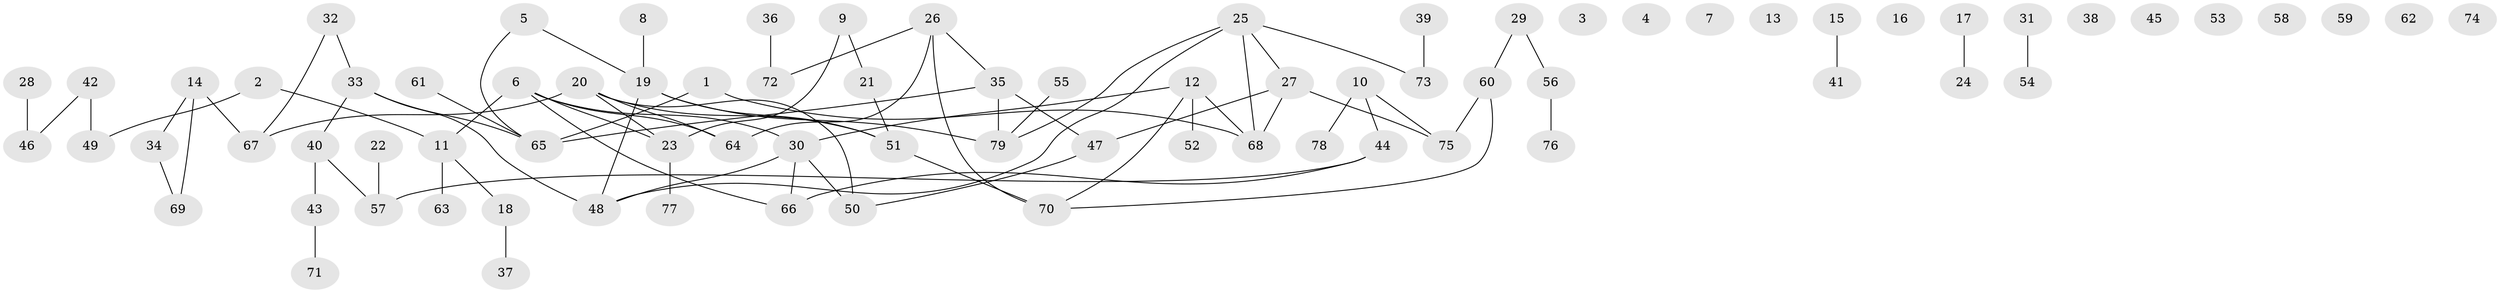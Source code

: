 // coarse degree distribution, {4: 0.09090909090909091, 2: 0.18181818181818182, 0: 0.2727272727272727, 5: 0.07272727272727272, 6: 0.09090909090909091, 1: 0.21818181818181817, 3: 0.05454545454545454, 7: 0.01818181818181818}
// Generated by graph-tools (version 1.1) at 2025/23/03/03/25 07:23:27]
// undirected, 79 vertices, 84 edges
graph export_dot {
graph [start="1"]
  node [color=gray90,style=filled];
  1;
  2;
  3;
  4;
  5;
  6;
  7;
  8;
  9;
  10;
  11;
  12;
  13;
  14;
  15;
  16;
  17;
  18;
  19;
  20;
  21;
  22;
  23;
  24;
  25;
  26;
  27;
  28;
  29;
  30;
  31;
  32;
  33;
  34;
  35;
  36;
  37;
  38;
  39;
  40;
  41;
  42;
  43;
  44;
  45;
  46;
  47;
  48;
  49;
  50;
  51;
  52;
  53;
  54;
  55;
  56;
  57;
  58;
  59;
  60;
  61;
  62;
  63;
  64;
  65;
  66;
  67;
  68;
  69;
  70;
  71;
  72;
  73;
  74;
  75;
  76;
  77;
  78;
  79;
  1 -- 65;
  1 -- 68;
  2 -- 11;
  2 -- 49;
  5 -- 19;
  5 -- 65;
  6 -- 11;
  6 -- 23;
  6 -- 30;
  6 -- 64;
  6 -- 66;
  8 -- 19;
  9 -- 21;
  9 -- 23;
  10 -- 44;
  10 -- 75;
  10 -- 78;
  11 -- 18;
  11 -- 63;
  12 -- 30;
  12 -- 52;
  12 -- 68;
  12 -- 70;
  14 -- 34;
  14 -- 67;
  14 -- 69;
  15 -- 41;
  17 -- 24;
  18 -- 37;
  19 -- 48;
  19 -- 51;
  19 -- 79;
  20 -- 23;
  20 -- 50;
  20 -- 51;
  20 -- 64;
  20 -- 67;
  21 -- 51;
  22 -- 57;
  23 -- 77;
  25 -- 27;
  25 -- 48;
  25 -- 68;
  25 -- 73;
  25 -- 79;
  26 -- 35;
  26 -- 64;
  26 -- 70;
  26 -- 72;
  27 -- 47;
  27 -- 68;
  27 -- 75;
  28 -- 46;
  29 -- 56;
  29 -- 60;
  30 -- 48;
  30 -- 50;
  30 -- 66;
  31 -- 54;
  32 -- 33;
  32 -- 67;
  33 -- 40;
  33 -- 48;
  33 -- 65;
  34 -- 69;
  35 -- 47;
  35 -- 65;
  35 -- 79;
  36 -- 72;
  39 -- 73;
  40 -- 43;
  40 -- 57;
  42 -- 46;
  42 -- 49;
  43 -- 71;
  44 -- 57;
  44 -- 66;
  47 -- 50;
  51 -- 70;
  55 -- 79;
  56 -- 76;
  60 -- 70;
  60 -- 75;
  61 -- 65;
}

